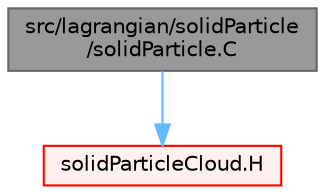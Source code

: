 digraph "src/lagrangian/solidParticle/solidParticle.C"
{
 // LATEX_PDF_SIZE
  bgcolor="transparent";
  edge [fontname=Helvetica,fontsize=10,labelfontname=Helvetica,labelfontsize=10];
  node [fontname=Helvetica,fontsize=10,shape=box,height=0.2,width=0.4];
  Node1 [id="Node000001",label="src/lagrangian/solidParticle\l/solidParticle.C",height=0.2,width=0.4,color="gray40", fillcolor="grey60", style="filled", fontcolor="black",tooltip=" "];
  Node1 -> Node2 [id="edge1_Node000001_Node000002",color="steelblue1",style="solid",tooltip=" "];
  Node2 [id="Node000002",label="solidParticleCloud.H",height=0.2,width=0.4,color="red", fillcolor="#FFF0F0", style="filled",URL="$solidParticleCloud_8H.html",tooltip=" "];
}
